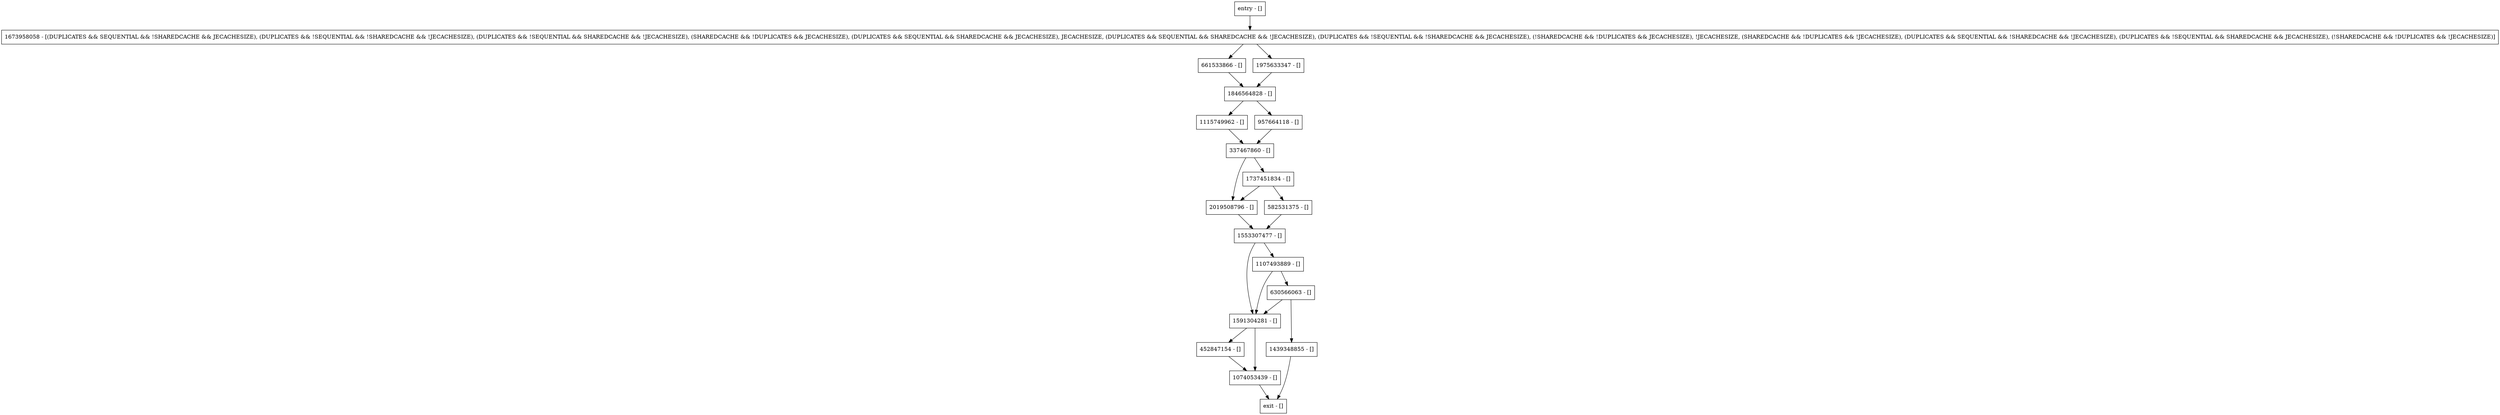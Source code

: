 digraph materializeLN {
node [shape=record];
1115749962 [label="1115749962 - []"];
1737451834 [label="1737451834 - []"];
1591304281 [label="1591304281 - []"];
1846564828 [label="1846564828 - []"];
661533866 [label="661533866 - []"];
1975633347 [label="1975633347 - []"];
2019508796 [label="2019508796 - []"];
452847154 [label="452847154 - []"];
1553307477 [label="1553307477 - []"];
entry [label="entry - []"];
exit [label="exit - []"];
630566063 [label="630566063 - []"];
957664118 [label="957664118 - []"];
337467860 [label="337467860 - []"];
582531375 [label="582531375 - []"];
1439348855 [label="1439348855 - []"];
1074053439 [label="1074053439 - []"];
1107493889 [label="1107493889 - []"];
1673958058 [label="1673958058 - [(DUPLICATES && SEQUENTIAL && !SHAREDCACHE && JECACHESIZE), (DUPLICATES && !SEQUENTIAL && !SHAREDCACHE && !JECACHESIZE), (DUPLICATES && !SEQUENTIAL && SHAREDCACHE && !JECACHESIZE), (SHAREDCACHE && !DUPLICATES && JECACHESIZE), (DUPLICATES && SEQUENTIAL && SHAREDCACHE && JECACHESIZE), JECACHESIZE, (DUPLICATES && SEQUENTIAL && SHAREDCACHE && !JECACHESIZE), (DUPLICATES && !SEQUENTIAL && !SHAREDCACHE && JECACHESIZE), (!SHAREDCACHE && !DUPLICATES && JECACHESIZE), !JECACHESIZE, (SHAREDCACHE && !DUPLICATES && !JECACHESIZE), (DUPLICATES && SEQUENTIAL && !SHAREDCACHE && !JECACHESIZE), (DUPLICATES && !SEQUENTIAL && SHAREDCACHE && JECACHESIZE), (!SHAREDCACHE && !DUPLICATES && !JECACHESIZE)]"];
entry;
exit;
1115749962 -> 337467860;
1737451834 -> 2019508796;
1737451834 -> 582531375;
1591304281 -> 452847154;
1591304281 -> 1074053439;
1846564828 -> 1115749962;
1846564828 -> 957664118;
661533866 -> 1846564828;
1975633347 -> 1846564828;
2019508796 -> 1553307477;
452847154 -> 1074053439;
1553307477 -> 1591304281;
1553307477 -> 1107493889;
entry -> 1673958058;
630566063 -> 1591304281;
630566063 -> 1439348855;
957664118 -> 337467860;
337467860 -> 1737451834;
337467860 -> 2019508796;
582531375 -> 1553307477;
1439348855 -> exit;
1074053439 -> exit;
1107493889 -> 1591304281;
1107493889 -> 630566063;
1673958058 -> 661533866;
1673958058 -> 1975633347;
}
